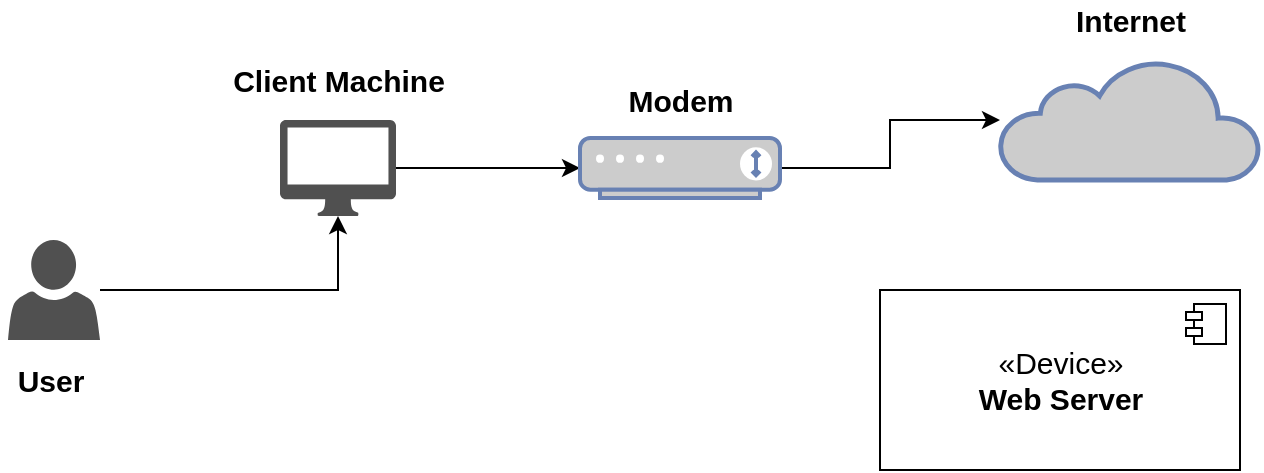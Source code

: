 <mxfile version="15.7.3" type="device"><diagram id="rymGQMu1lk8G1x70Ct_F" name="Page-1"><mxGraphModel dx="1019" dy="530" grid="1" gridSize="10" guides="1" tooltips="1" connect="1" arrows="1" fold="1" page="1" pageScale="1" pageWidth="850" pageHeight="1100" math="0" shadow="0"><root><mxCell id="0"/><mxCell id="1" parent="0"/><mxCell id="rZynOeT2HB8g68AkrEei-6" style="edgeStyle=orthogonalEdgeStyle;rounded=0;orthogonalLoop=1;jettySize=auto;html=1;fontSize=15;" edge="1" parent="1" source="rZynOeT2HB8g68AkrEei-3" target="rZynOeT2HB8g68AkrEei-5"><mxGeometry relative="1" as="geometry"/></mxCell><mxCell id="rZynOeT2HB8g68AkrEei-3" value="" style="sketch=0;pointerEvents=1;shadow=0;dashed=0;html=1;strokeColor=none;fillColor=#505050;labelPosition=center;verticalLabelPosition=bottom;verticalAlign=top;outlineConnect=0;align=center;shape=mxgraph.office.users.user;" vertex="1" parent="1"><mxGeometry x="104" y="170" width="46" height="50" as="geometry"/></mxCell><mxCell id="rZynOeT2HB8g68AkrEei-4" value="&lt;font style=&quot;font-size: 15px&quot;&gt;&lt;b&gt;User&lt;/b&gt;&lt;/font&gt;" style="text;html=1;align=center;verticalAlign=middle;resizable=0;points=[];autosize=1;strokeColor=none;fillColor=none;" vertex="1" parent="1"><mxGeometry x="100" y="230" width="50" height="20" as="geometry"/></mxCell><mxCell id="rZynOeT2HB8g68AkrEei-10" style="edgeStyle=orthogonalEdgeStyle;rounded=0;orthogonalLoop=1;jettySize=auto;html=1;fontSize=15;" edge="1" parent="1" source="rZynOeT2HB8g68AkrEei-5"><mxGeometry relative="1" as="geometry"><mxPoint x="390" y="134" as="targetPoint"/></mxGeometry></mxCell><mxCell id="rZynOeT2HB8g68AkrEei-5" value="" style="sketch=0;pointerEvents=1;shadow=0;dashed=0;html=1;strokeColor=none;fillColor=#505050;labelPosition=center;verticalLabelPosition=bottom;verticalAlign=top;outlineConnect=0;align=center;shape=mxgraph.office.devices.mac_client;fontSize=15;" vertex="1" parent="1"><mxGeometry x="240" y="110" width="58" height="48" as="geometry"/></mxCell><mxCell id="rZynOeT2HB8g68AkrEei-8" value="&lt;font style=&quot;font-size: 15px&quot;&gt;&lt;b&gt;Client Machine&lt;/b&gt;&lt;/font&gt;" style="text;html=1;align=center;verticalAlign=middle;resizable=0;points=[];autosize=1;strokeColor=none;fillColor=none;" vertex="1" parent="1"><mxGeometry x="209" y="80" width="120" height="20" as="geometry"/></mxCell><mxCell id="rZynOeT2HB8g68AkrEei-14" style="edgeStyle=orthogonalEdgeStyle;rounded=0;orthogonalLoop=1;jettySize=auto;html=1;fontSize=15;" edge="1" parent="1" source="rZynOeT2HB8g68AkrEei-9" target="rZynOeT2HB8g68AkrEei-12"><mxGeometry relative="1" as="geometry"/></mxCell><mxCell id="rZynOeT2HB8g68AkrEei-9" value="" style="fontColor=#0066CC;verticalAlign=top;verticalLabelPosition=bottom;labelPosition=center;align=center;html=1;outlineConnect=0;fillColor=#CCCCCC;strokeColor=#6881B3;gradientColor=none;gradientDirection=north;strokeWidth=2;shape=mxgraph.networks.modem;fontSize=15;" vertex="1" parent="1"><mxGeometry x="390" y="119" width="100" height="30" as="geometry"/></mxCell><mxCell id="rZynOeT2HB8g68AkrEei-11" value="&lt;font style=&quot;font-size: 15px&quot;&gt;&lt;b&gt;Modem&lt;/b&gt;&lt;/font&gt;" style="text;html=1;align=center;verticalAlign=middle;resizable=0;points=[];autosize=1;strokeColor=none;fillColor=none;" vertex="1" parent="1"><mxGeometry x="405" y="90" width="70" height="20" as="geometry"/></mxCell><mxCell id="rZynOeT2HB8g68AkrEei-12" value="" style="html=1;outlineConnect=0;fillColor=#CCCCCC;strokeColor=#6881B3;gradientColor=none;gradientDirection=north;strokeWidth=2;shape=mxgraph.networks.cloud;fontColor=#ffffff;fontSize=15;" vertex="1" parent="1"><mxGeometry x="600" y="80" width="130" height="60" as="geometry"/></mxCell><mxCell id="rZynOeT2HB8g68AkrEei-13" value="&lt;font style=&quot;font-size: 15px&quot;&gt;&lt;b&gt;Internet&lt;/b&gt;&lt;/font&gt;" style="text;html=1;align=center;verticalAlign=middle;resizable=0;points=[];autosize=1;strokeColor=none;fillColor=none;" vertex="1" parent="1"><mxGeometry x="630" y="50" width="70" height="20" as="geometry"/></mxCell><mxCell id="rZynOeT2HB8g68AkrEei-16" value="«Device»&lt;br&gt;&lt;b&gt;Web Server&lt;/b&gt;" style="html=1;dropTarget=0;fontSize=15;" vertex="1" parent="1"><mxGeometry x="540" y="195" width="180" height="90" as="geometry"/></mxCell><mxCell id="rZynOeT2HB8g68AkrEei-17" value="" style="shape=module;jettyWidth=8;jettyHeight=4;fontSize=15;" vertex="1" parent="rZynOeT2HB8g68AkrEei-16"><mxGeometry x="1" width="20" height="20" relative="1" as="geometry"><mxPoint x="-27" y="7" as="offset"/></mxGeometry></mxCell></root></mxGraphModel></diagram></mxfile>